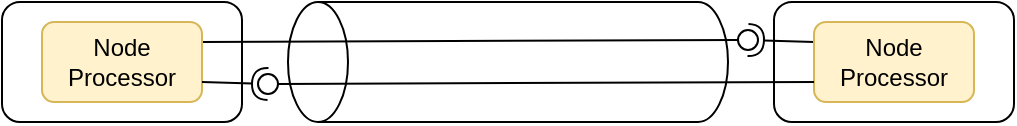 <mxfile version="20.3.0" type="device"><diagram id="UhjeMTFuKwbWv0BOZ_KE" name="Page-1"><mxGraphModel dx="711" dy="973" grid="1" gridSize="10" guides="1" tooltips="1" connect="1" arrows="1" fold="1" page="1" pageScale="1" pageWidth="850" pageHeight="1100" math="0" shadow="0"><root><mxCell id="0"/><mxCell id="1" parent="0"/><mxCell id="pFYEI5Ns_PsrVRiPd8xI-1" value="" style="shape=cylinder3;whiteSpace=wrap;html=1;boundedLbl=1;backgroundOutline=1;size=15;rotation=-90;" parent="1" vertex="1"><mxGeometry x="340" y="120" width="60" height="220" as="geometry"/></mxCell><mxCell id="pFYEI5Ns_PsrVRiPd8xI-2" value="" style="rounded=1;whiteSpace=wrap;html=1;" parent="1" vertex="1"><mxGeometry x="117" y="200" width="120" height="60" as="geometry"/></mxCell><mxCell id="pFYEI5Ns_PsrVRiPd8xI-3" value="" style="rounded=1;whiteSpace=wrap;html=1;" parent="1" vertex="1"><mxGeometry x="503" y="200" width="120" height="60" as="geometry"/></mxCell><mxCell id="pFYEI5Ns_PsrVRiPd8xI-4" value="" style="rounded=0;orthogonalLoop=1;jettySize=auto;html=1;endArrow=none;endFill=0;sketch=0;sourcePerimeterSpacing=0;targetPerimeterSpacing=0;exitX=1;exitY=0.25;exitDx=0;exitDy=0;" parent="1" source="pFYEI5Ns_PsrVRiPd8xI-7" target="pFYEI5Ns_PsrVRiPd8xI-6" edge="1"><mxGeometry relative="1" as="geometry"><mxPoint x="460" y="219" as="sourcePoint"/></mxGeometry></mxCell><mxCell id="pFYEI5Ns_PsrVRiPd8xI-5" value="" style="rounded=0;orthogonalLoop=1;jettySize=auto;html=1;endArrow=halfCircle;endFill=0;entryX=0.5;entryY=0.5;endSize=6;strokeWidth=1;sketch=0;exitX=0;exitY=0.25;exitDx=0;exitDy=0;" parent="1" source="pFYEI5Ns_PsrVRiPd8xI-8" target="pFYEI5Ns_PsrVRiPd8xI-6" edge="1"><mxGeometry relative="1" as="geometry"><mxPoint x="510" y="219" as="sourcePoint"/></mxGeometry></mxCell><mxCell id="pFYEI5Ns_PsrVRiPd8xI-6" value="" style="ellipse;whiteSpace=wrap;html=1;align=center;aspect=fixed;resizable=0;points=[];outlineConnect=0;sketch=0;" parent="1" vertex="1"><mxGeometry x="485" y="214" width="10" height="10" as="geometry"/></mxCell><mxCell id="pFYEI5Ns_PsrVRiPd8xI-7" value="Node Processor" style="rounded=1;whiteSpace=wrap;html=1;fillColor=#fff2cc;strokeColor=#d6b656;" parent="1" vertex="1"><mxGeometry x="137" y="210" width="80" height="40" as="geometry"/></mxCell><mxCell id="pFYEI5Ns_PsrVRiPd8xI-8" value="Node Processor" style="rounded=1;whiteSpace=wrap;html=1;fillColor=#fff2cc;strokeColor=#d6b656;" parent="1" vertex="1"><mxGeometry x="523" y="210" width="80" height="40" as="geometry"/></mxCell><mxCell id="pFYEI5Ns_PsrVRiPd8xI-23" value="" style="rounded=0;orthogonalLoop=1;jettySize=auto;html=1;endArrow=none;endFill=0;sketch=0;sourcePerimeterSpacing=0;targetPerimeterSpacing=0;exitX=0;exitY=0.75;exitDx=0;exitDy=0;" parent="1" source="pFYEI5Ns_PsrVRiPd8xI-8" target="pFYEI5Ns_PsrVRiPd8xI-25" edge="1"><mxGeometry relative="1" as="geometry"><mxPoint x="300" y="241" as="sourcePoint"/></mxGeometry></mxCell><mxCell id="pFYEI5Ns_PsrVRiPd8xI-24" value="" style="rounded=0;orthogonalLoop=1;jettySize=auto;html=1;endArrow=halfCircle;endFill=0;entryX=0.5;entryY=0.5;endSize=6;strokeWidth=1;sketch=0;exitX=1;exitY=0.75;exitDx=0;exitDy=0;" parent="1" source="pFYEI5Ns_PsrVRiPd8xI-7" target="pFYEI5Ns_PsrVRiPd8xI-25" edge="1"><mxGeometry relative="1" as="geometry"><mxPoint x="200" y="241" as="sourcePoint"/></mxGeometry></mxCell><mxCell id="pFYEI5Ns_PsrVRiPd8xI-25" value="" style="ellipse;whiteSpace=wrap;html=1;align=center;aspect=fixed;resizable=0;points=[];outlineConnect=0;sketch=0;" parent="1" vertex="1"><mxGeometry x="245" y="236" width="10" height="10" as="geometry"/></mxCell></root></mxGraphModel></diagram></mxfile>